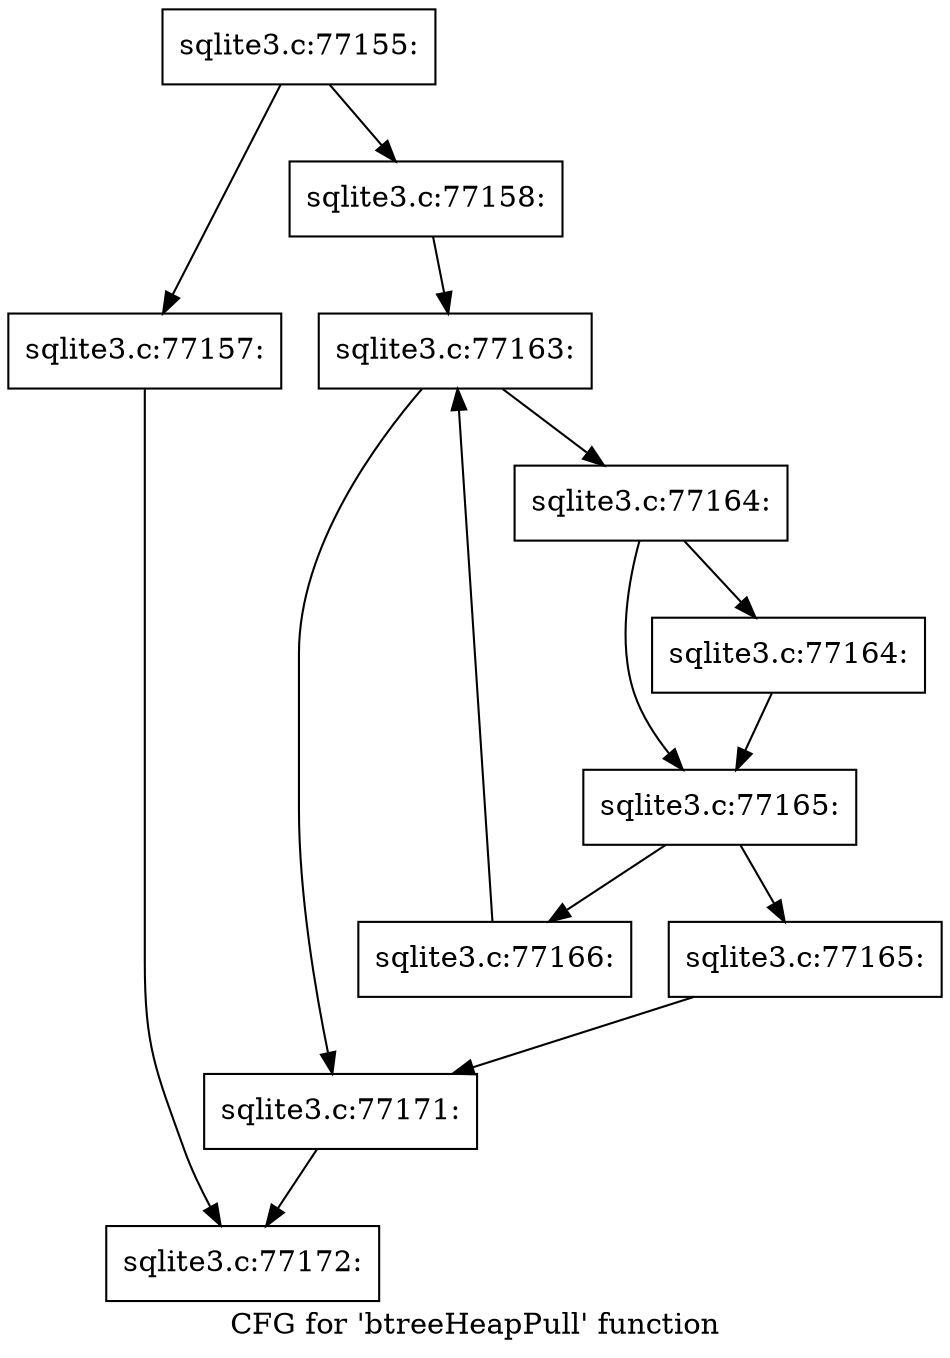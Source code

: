 digraph "CFG for 'btreeHeapPull' function" {
	label="CFG for 'btreeHeapPull' function";

	Node0x55c0f843c5d0 [shape=record,label="{sqlite3.c:77155:}"];
	Node0x55c0f843c5d0 -> Node0x55c0f8460610;
	Node0x55c0f843c5d0 -> Node0x55c0f8460660;
	Node0x55c0f8460610 [shape=record,label="{sqlite3.c:77157:}"];
	Node0x55c0f8460610 -> Node0x55c0f843c750;
	Node0x55c0f8460660 [shape=record,label="{sqlite3.c:77158:}"];
	Node0x55c0f8460660 -> Node0x55c0f8461d00;
	Node0x55c0f8461d00 [shape=record,label="{sqlite3.c:77163:}"];
	Node0x55c0f8461d00 -> Node0x55c0f8462470;
	Node0x55c0f8461d00 -> Node0x55c0f8461e60;
	Node0x55c0f8462470 [shape=record,label="{sqlite3.c:77164:}"];
	Node0x55c0f8462470 -> Node0x55c0f8462680;
	Node0x55c0f8462470 -> Node0x55c0f84626d0;
	Node0x55c0f8462680 [shape=record,label="{sqlite3.c:77164:}"];
	Node0x55c0f8462680 -> Node0x55c0f84626d0;
	Node0x55c0f84626d0 [shape=record,label="{sqlite3.c:77165:}"];
	Node0x55c0f84626d0 -> Node0x55c0f84631f0;
	Node0x55c0f84626d0 -> Node0x55c0f8463240;
	Node0x55c0f84631f0 [shape=record,label="{sqlite3.c:77165:}"];
	Node0x55c0f84631f0 -> Node0x55c0f8461e60;
	Node0x55c0f8463240 [shape=record,label="{sqlite3.c:77166:}"];
	Node0x55c0f8463240 -> Node0x55c0f8461d00;
	Node0x55c0f8461e60 [shape=record,label="{sqlite3.c:77171:}"];
	Node0x55c0f8461e60 -> Node0x55c0f843c750;
	Node0x55c0f843c750 [shape=record,label="{sqlite3.c:77172:}"];
}
